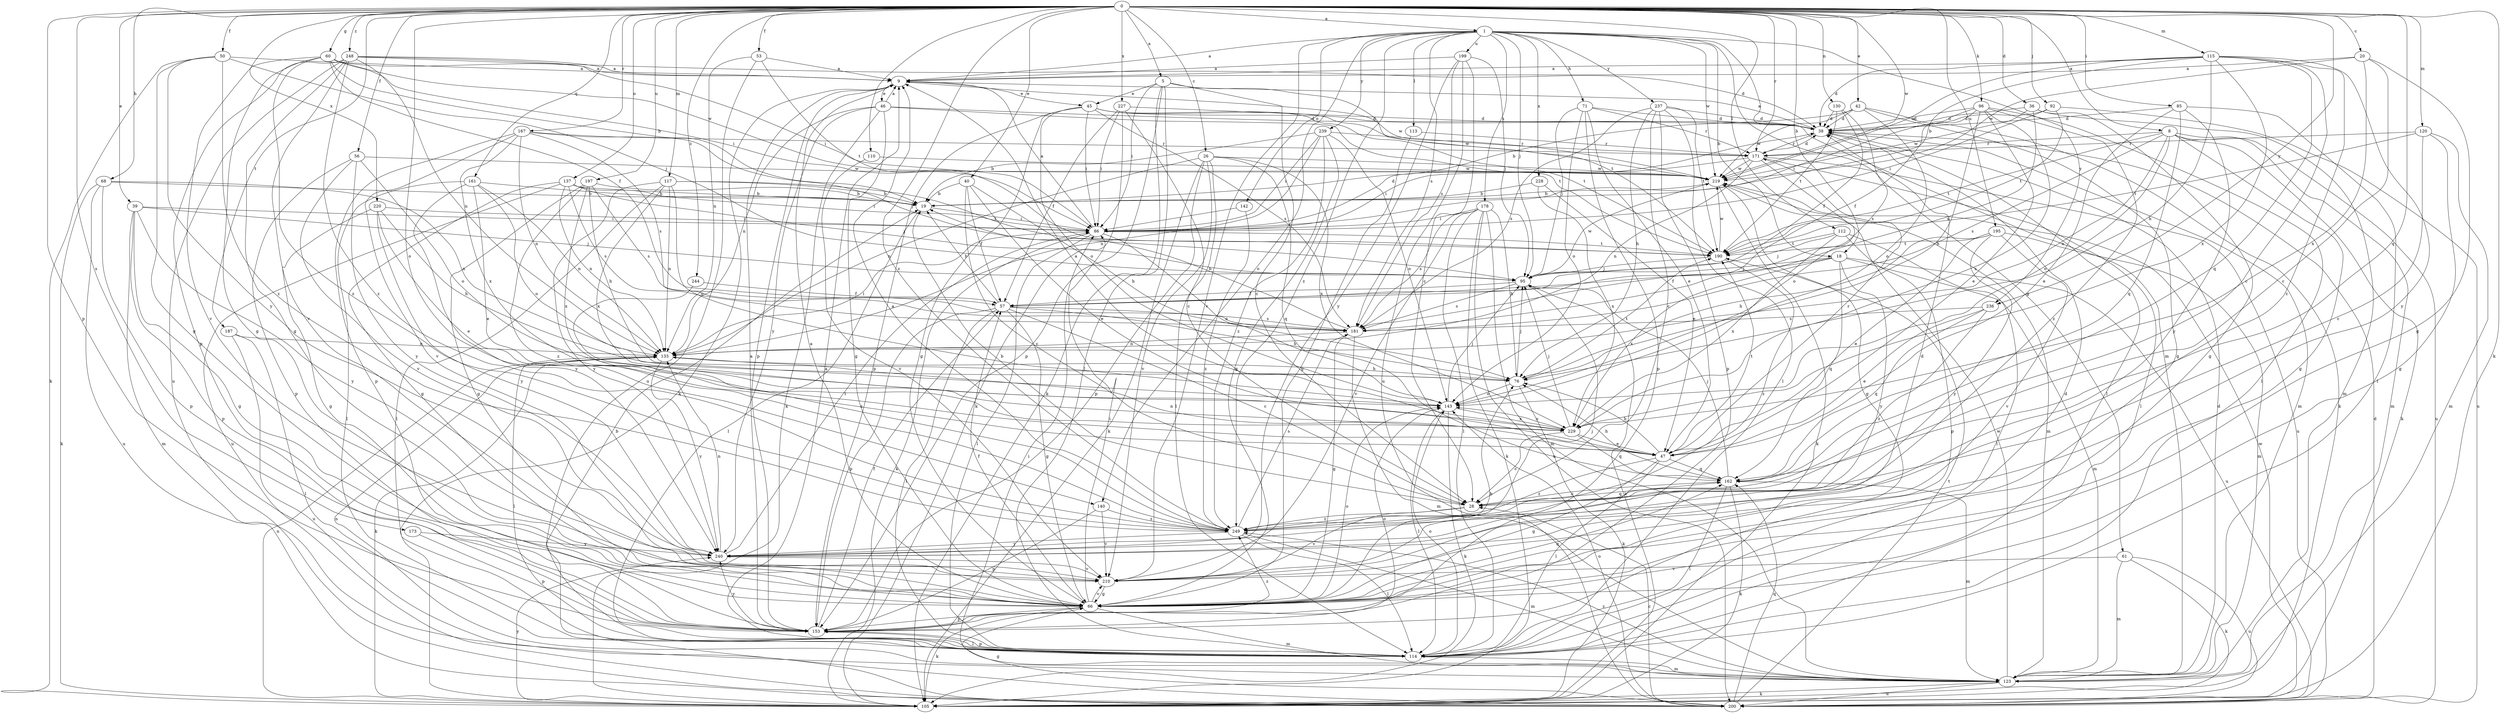 strict digraph  {
0;
1;
5;
8;
9;
18;
19;
20;
26;
28;
36;
38;
39;
40;
42;
45;
46;
47;
50;
53;
56;
57;
60;
61;
66;
68;
71;
76;
85;
86;
92;
95;
96;
105;
110;
112;
113;
114;
115;
117;
120;
123;
130;
133;
137;
140;
142;
143;
153;
161;
162;
167;
171;
173;
178;
181;
187;
190;
195;
197;
199;
200;
210;
219;
220;
227;
228;
229;
236;
237;
239;
240;
244;
248;
249;
0 -> 1  [label=a];
0 -> 5  [label=a];
0 -> 8  [label=a];
0 -> 18  [label=b];
0 -> 20  [label=c];
0 -> 26  [label=c];
0 -> 36  [label=d];
0 -> 39  [label=e];
0 -> 40  [label=e];
0 -> 42  [label=e];
0 -> 50  [label=f];
0 -> 53  [label=f];
0 -> 56  [label=f];
0 -> 60  [label=g];
0 -> 68  [label=h];
0 -> 85  [label=i];
0 -> 92  [label=j];
0 -> 96  [label=k];
0 -> 105  [label=k];
0 -> 110  [label=l];
0 -> 112  [label=l];
0 -> 115  [label=m];
0 -> 117  [label=m];
0 -> 120  [label=m];
0 -> 130  [label=n];
0 -> 137  [label=o];
0 -> 140  [label=o];
0 -> 153  [label=p];
0 -> 161  [label=q];
0 -> 162  [label=q];
0 -> 167  [label=r];
0 -> 171  [label=r];
0 -> 173  [label=s];
0 -> 187  [label=t];
0 -> 195  [label=u];
0 -> 197  [label=u];
0 -> 219  [label=w];
0 -> 220  [label=x];
0 -> 227  [label=x];
0 -> 236  [label=y];
0 -> 244  [label=z];
0 -> 248  [label=z];
0 -> 249  [label=z];
1 -> 9  [label=a];
1 -> 18  [label=b];
1 -> 61  [label=g];
1 -> 71  [label=h];
1 -> 95  [label=j];
1 -> 113  [label=l];
1 -> 123  [label=m];
1 -> 140  [label=o];
1 -> 142  [label=o];
1 -> 178  [label=s];
1 -> 181  [label=s];
1 -> 199  [label=u];
1 -> 210  [label=v];
1 -> 219  [label=w];
1 -> 228  [label=x];
1 -> 236  [label=y];
1 -> 237  [label=y];
1 -> 239  [label=y];
1 -> 249  [label=z];
5 -> 28  [label=c];
5 -> 45  [label=e];
5 -> 86  [label=i];
5 -> 105  [label=k];
5 -> 114  [label=l];
5 -> 153  [label=p];
5 -> 190  [label=t];
8 -> 66  [label=g];
8 -> 105  [label=k];
8 -> 123  [label=m];
8 -> 133  [label=n];
8 -> 143  [label=o];
8 -> 171  [label=r];
8 -> 181  [label=s];
8 -> 190  [label=t];
8 -> 200  [label=u];
9 -> 45  [label=e];
9 -> 46  [label=e];
9 -> 105  [label=k];
9 -> 153  [label=p];
9 -> 219  [label=w];
18 -> 57  [label=f];
18 -> 95  [label=j];
18 -> 123  [label=m];
18 -> 162  [label=q];
18 -> 200  [label=u];
18 -> 229  [label=x];
18 -> 240  [label=y];
19 -> 86  [label=i];
19 -> 114  [label=l];
20 -> 9  [label=a];
20 -> 28  [label=c];
20 -> 66  [label=g];
20 -> 219  [label=w];
20 -> 229  [label=x];
26 -> 105  [label=k];
26 -> 114  [label=l];
26 -> 133  [label=n];
26 -> 153  [label=p];
26 -> 162  [label=q];
26 -> 210  [label=v];
26 -> 219  [label=w];
26 -> 229  [label=x];
28 -> 19  [label=b];
28 -> 162  [label=q];
28 -> 210  [label=v];
28 -> 249  [label=z];
36 -> 38  [label=d];
36 -> 66  [label=g];
36 -> 123  [label=m];
36 -> 181  [label=s];
36 -> 219  [label=w];
38 -> 9  [label=a];
38 -> 114  [label=l];
38 -> 123  [label=m];
38 -> 171  [label=r];
39 -> 66  [label=g];
39 -> 86  [label=i];
39 -> 95  [label=j];
39 -> 123  [label=m];
39 -> 153  [label=p];
39 -> 240  [label=y];
40 -> 19  [label=b];
40 -> 28  [label=c];
40 -> 47  [label=e];
40 -> 57  [label=f];
40 -> 76  [label=h];
42 -> 19  [label=b];
42 -> 38  [label=d];
42 -> 66  [label=g];
42 -> 105  [label=k];
42 -> 143  [label=o];
42 -> 219  [label=w];
45 -> 38  [label=d];
45 -> 66  [label=g];
45 -> 86  [label=i];
45 -> 143  [label=o];
45 -> 153  [label=p];
45 -> 181  [label=s];
45 -> 190  [label=t];
45 -> 219  [label=w];
46 -> 9  [label=a];
46 -> 38  [label=d];
46 -> 66  [label=g];
46 -> 105  [label=k];
46 -> 133  [label=n];
46 -> 190  [label=t];
46 -> 240  [label=y];
47 -> 66  [label=g];
47 -> 76  [label=h];
47 -> 114  [label=l];
47 -> 133  [label=n];
47 -> 162  [label=q];
47 -> 171  [label=r];
47 -> 190  [label=t];
47 -> 249  [label=z];
50 -> 9  [label=a];
50 -> 66  [label=g];
50 -> 95  [label=j];
50 -> 105  [label=k];
50 -> 240  [label=y];
50 -> 249  [label=z];
53 -> 9  [label=a];
53 -> 133  [label=n];
53 -> 190  [label=t];
53 -> 200  [label=u];
56 -> 143  [label=o];
56 -> 153  [label=p];
56 -> 210  [label=v];
56 -> 219  [label=w];
56 -> 240  [label=y];
57 -> 19  [label=b];
57 -> 28  [label=c];
57 -> 66  [label=g];
57 -> 76  [label=h];
57 -> 114  [label=l];
57 -> 153  [label=p];
57 -> 181  [label=s];
60 -> 9  [label=a];
60 -> 19  [label=b];
60 -> 57  [label=f];
60 -> 66  [label=g];
60 -> 86  [label=i];
60 -> 210  [label=v];
60 -> 219  [label=w];
60 -> 249  [label=z];
61 -> 105  [label=k];
61 -> 123  [label=m];
61 -> 200  [label=u];
61 -> 210  [label=v];
66 -> 9  [label=a];
66 -> 57  [label=f];
66 -> 76  [label=h];
66 -> 86  [label=i];
66 -> 105  [label=k];
66 -> 123  [label=m];
66 -> 143  [label=o];
66 -> 153  [label=p];
66 -> 162  [label=q];
66 -> 210  [label=v];
68 -> 19  [label=b];
68 -> 105  [label=k];
68 -> 133  [label=n];
68 -> 153  [label=p];
68 -> 200  [label=u];
71 -> 38  [label=d];
71 -> 47  [label=e];
71 -> 95  [label=j];
71 -> 143  [label=o];
71 -> 153  [label=p];
71 -> 171  [label=r];
76 -> 95  [label=j];
76 -> 105  [label=k];
76 -> 143  [label=o];
76 -> 190  [label=t];
85 -> 38  [label=d];
85 -> 47  [label=e];
85 -> 114  [label=l];
85 -> 162  [label=q];
85 -> 240  [label=y];
86 -> 9  [label=a];
86 -> 38  [label=d];
86 -> 105  [label=k];
86 -> 114  [label=l];
86 -> 143  [label=o];
86 -> 190  [label=t];
92 -> 38  [label=d];
92 -> 86  [label=i];
92 -> 190  [label=t];
92 -> 200  [label=u];
95 -> 57  [label=f];
95 -> 105  [label=k];
95 -> 181  [label=s];
95 -> 219  [label=w];
96 -> 38  [label=d];
96 -> 47  [label=e];
96 -> 57  [label=f];
96 -> 76  [label=h];
96 -> 86  [label=i];
96 -> 114  [label=l];
96 -> 229  [label=x];
96 -> 249  [label=z];
105 -> 133  [label=n];
105 -> 240  [label=y];
110 -> 210  [label=v];
110 -> 219  [label=w];
112 -> 95  [label=j];
112 -> 114  [label=l];
112 -> 153  [label=p];
112 -> 190  [label=t];
112 -> 229  [label=x];
113 -> 66  [label=g];
113 -> 171  [label=r];
114 -> 9  [label=a];
114 -> 19  [label=b];
114 -> 38  [label=d];
114 -> 123  [label=m];
114 -> 143  [label=o];
114 -> 153  [label=p];
115 -> 9  [label=a];
115 -> 19  [label=b];
115 -> 28  [label=c];
115 -> 38  [label=d];
115 -> 76  [label=h];
115 -> 162  [label=q];
115 -> 219  [label=w];
115 -> 229  [label=x];
115 -> 240  [label=y];
115 -> 249  [label=z];
117 -> 19  [label=b];
117 -> 114  [label=l];
117 -> 133  [label=n];
117 -> 143  [label=o];
117 -> 190  [label=t];
117 -> 229  [label=x];
117 -> 240  [label=y];
120 -> 28  [label=c];
120 -> 66  [label=g];
120 -> 123  [label=m];
120 -> 171  [label=r];
120 -> 190  [label=t];
123 -> 38  [label=d];
123 -> 86  [label=i];
123 -> 105  [label=k];
123 -> 133  [label=n];
123 -> 200  [label=u];
123 -> 219  [label=w];
123 -> 249  [label=z];
130 -> 38  [label=d];
130 -> 57  [label=f];
130 -> 181  [label=s];
130 -> 190  [label=t];
133 -> 76  [label=h];
133 -> 86  [label=i];
133 -> 105  [label=k];
133 -> 114  [label=l];
133 -> 240  [label=y];
137 -> 19  [label=b];
137 -> 66  [label=g];
137 -> 86  [label=i];
137 -> 95  [label=j];
137 -> 133  [label=n];
137 -> 181  [label=s];
137 -> 200  [label=u];
140 -> 153  [label=p];
140 -> 210  [label=v];
140 -> 249  [label=z];
142 -> 86  [label=i];
142 -> 249  [label=z];
143 -> 95  [label=j];
143 -> 105  [label=k];
143 -> 114  [label=l];
143 -> 229  [label=x];
153 -> 9  [label=a];
153 -> 57  [label=f];
153 -> 114  [label=l];
153 -> 143  [label=o];
153 -> 240  [label=y];
153 -> 249  [label=z];
161 -> 19  [label=b];
161 -> 47  [label=e];
161 -> 114  [label=l];
161 -> 133  [label=n];
161 -> 143  [label=o];
161 -> 240  [label=y];
162 -> 28  [label=c];
162 -> 76  [label=h];
162 -> 95  [label=j];
162 -> 105  [label=k];
162 -> 114  [label=l];
162 -> 123  [label=m];
167 -> 95  [label=j];
167 -> 133  [label=n];
167 -> 153  [label=p];
167 -> 171  [label=r];
167 -> 181  [label=s];
167 -> 210  [label=v];
167 -> 229  [label=x];
171 -> 38  [label=d];
171 -> 86  [label=i];
171 -> 114  [label=l];
171 -> 133  [label=n];
171 -> 143  [label=o];
171 -> 200  [label=u];
171 -> 219  [label=w];
173 -> 153  [label=p];
173 -> 240  [label=y];
178 -> 76  [label=h];
178 -> 86  [label=i];
178 -> 105  [label=k];
178 -> 114  [label=l];
178 -> 123  [label=m];
178 -> 181  [label=s];
178 -> 200  [label=u];
178 -> 210  [label=v];
181 -> 19  [label=b];
181 -> 66  [label=g];
181 -> 123  [label=m];
181 -> 133  [label=n];
187 -> 114  [label=l];
187 -> 133  [label=n];
187 -> 200  [label=u];
190 -> 95  [label=j];
190 -> 219  [label=w];
190 -> 249  [label=z];
195 -> 47  [label=e];
195 -> 76  [label=h];
195 -> 123  [label=m];
195 -> 190  [label=t];
195 -> 210  [label=v];
195 -> 240  [label=y];
197 -> 19  [label=b];
197 -> 66  [label=g];
197 -> 76  [label=h];
197 -> 181  [label=s];
197 -> 229  [label=x];
197 -> 249  [label=z];
199 -> 9  [label=a];
199 -> 28  [label=c];
199 -> 95  [label=j];
199 -> 181  [label=s];
199 -> 200  [label=u];
199 -> 240  [label=y];
200 -> 28  [label=c];
200 -> 38  [label=d];
200 -> 66  [label=g];
200 -> 143  [label=o];
200 -> 162  [label=q];
200 -> 190  [label=t];
200 -> 219  [label=w];
210 -> 38  [label=d];
210 -> 66  [label=g];
210 -> 95  [label=j];
219 -> 19  [label=b];
219 -> 66  [label=g];
219 -> 105  [label=k];
219 -> 123  [label=m];
220 -> 47  [label=e];
220 -> 66  [label=g];
220 -> 76  [label=h];
220 -> 86  [label=i];
220 -> 240  [label=y];
227 -> 28  [label=c];
227 -> 38  [label=d];
227 -> 57  [label=f];
227 -> 86  [label=i];
227 -> 105  [label=k];
228 -> 19  [label=b];
228 -> 47  [label=e];
228 -> 229  [label=x];
229 -> 9  [label=a];
229 -> 28  [label=c];
229 -> 47  [label=e];
229 -> 95  [label=j];
229 -> 143  [label=o];
229 -> 162  [label=q];
236 -> 47  [label=e];
236 -> 162  [label=q];
236 -> 181  [label=s];
236 -> 249  [label=z];
237 -> 28  [label=c];
237 -> 38  [label=d];
237 -> 76  [label=h];
237 -> 114  [label=l];
237 -> 153  [label=p];
237 -> 181  [label=s];
237 -> 190  [label=t];
239 -> 19  [label=b];
239 -> 66  [label=g];
239 -> 86  [label=i];
239 -> 133  [label=n];
239 -> 143  [label=o];
239 -> 171  [label=r];
239 -> 249  [label=z];
240 -> 86  [label=i];
240 -> 133  [label=n];
240 -> 210  [label=v];
244 -> 57  [label=f];
244 -> 249  [label=z];
248 -> 9  [label=a];
248 -> 38  [label=d];
248 -> 66  [label=g];
248 -> 86  [label=i];
248 -> 133  [label=n];
248 -> 153  [label=p];
248 -> 200  [label=u];
248 -> 210  [label=v];
248 -> 249  [label=z];
249 -> 9  [label=a];
249 -> 114  [label=l];
249 -> 123  [label=m];
249 -> 181  [label=s];
249 -> 240  [label=y];
}
